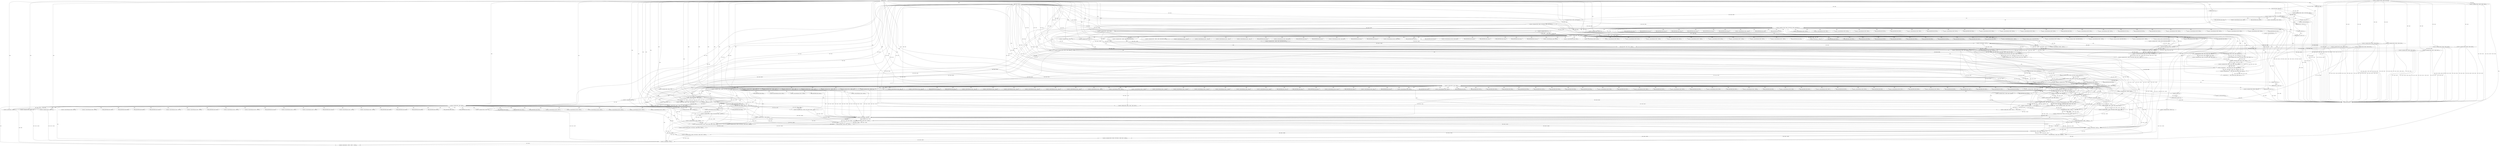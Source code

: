 digraph "FUN1" {  
"8" [label = <(METHOD,FUN1)<SUB>1</SUB>> ]
"585" [label = <(METHOD_RETURN,int)<SUB>1</SUB>> ]
"9" [label = <(PARAM,VAR1 *VAR2)<SUB>1</SUB>> ]
"10" [label = <(PARAM,VAR3 *VAR4)<SUB>1</SUB>> ]
"13" [label = <(&lt;operator&gt;.assignment,*VAR6 = &amp;VAR4-&gt;VAR7.VAR6)<SUB>3</SUB>> ]
"28" [label = <(&lt;operator&gt;.assignment,VAR2-&gt;VAR18 = VAR6-&gt;VAR19)<SUB>14</SUB>> ]
"35" [label = <(&lt;operator&gt;.assignment,VAR2-&gt;VAR20 = VAR6-&gt;VAR21)<SUB>15</SUB>> ]
"42" [label = <(&lt;operator&gt;.assignment,VAR2-&gt;VAR22 = VAR6-&gt;VAR23)<SUB>16</SUB>> ]
"49" [label = <(&lt;operator&gt;.assignment,VAR2-&gt;VAR24 = VAR6-&gt;VAR25)<SUB>17</SUB>> ]
"56" [label = <(&lt;operator&gt;.assignment,VAR2-&gt;VAR26 = VAR6-&gt;VAR26)<SUB>18</SUB>> ]
"63" [label = <(&lt;operator&gt;.assignment,VAR2-&gt;VAR27 = VAR6-&gt;VAR27)<SUB>19</SUB>> ]
"70" [label = <(&lt;operator&gt;.assignment,VAR2-&gt;VAR28 = VAR6-&gt;VAR28)<SUB>20</SUB>> ]
"77" [label = <(&lt;operator&gt;.assignment,VAR2-&gt;VAR29 = VAR6-&gt;VAR29)<SUB>21</SUB>> ]
"84" [label = <(&lt;operator&gt;.assignment,VAR2-&gt;VAR30 = VAR6-&gt;VAR30)<SUB>22</SUB>> ]
"235" [label = <(&lt;operator&gt;.assignment,VAR2-&gt;VAR42 = 0)<SUB>45</SUB>> ]
"240" [label = <(&lt;operator&gt;.assignment,VAR2-&gt;VAR43 = FUN4(VAR2-&gt;VAR22 - VAR2-&gt;VAR28, V...)<SUB>47</SUB>> ]
"255" [label = <(&lt;operator&gt;.assignment,VAR2-&gt;VAR44 = FUN4(VAR2-&gt;VAR24 - VAR2-&gt;VAR29, V...)<SUB>48</SUB>> ]
"270" [label = <(&lt;operator&gt;.assignment,VAR2-&gt;VAR45 = VAR2-&gt;VAR43 * VAR2-&gt;VAR44)<SUB>50</SUB>> ]
"281" [label = <(FUN5,FUN5(10, (&quot;&quot;,
 	  VAR2-&gt;VAR45, VAR2-&gt;VAR43, VAR...)<SUB>59</SUB>> ]
"573" [label = <(&lt;operator&gt;.assignment,VAR2-&gt;VAR61 = 0)<SUB>103</SUB>> ]
"578" [label = <(&lt;operator&gt;.assignment,VAR2-&gt;VAR48 = VAR62)<SUB>106</SUB>> ]
"583" [label = <(RETURN,return 0;,return 0;)<SUB>108</SUB>> ]
"92" [label = <(&lt;operator&gt;.logicalNot,!(VAR2-&gt;VAR31 = FUN2(VAR2-&gt;VAR30)))<SUB>23</SUB>> ]
"106" [label = <(&lt;operator&gt;.logicalNot,!(VAR2-&gt;VAR32 = FUN3(VAR2-&gt;VAR30, sizeof(VAR16))))<SUB>27</SUB>> ]
"132" [label = <(&lt;operator&gt;.lessThan,VAR8 &lt; VAR2-&gt;VAR30)<SUB>31</SUB>> ]
"137" [label = <(&lt;operator&gt;.expressionList,++VAR8,
	  ++VAR17)<SUB>31</SUB>> ]
"296" [label = <(&lt;operator&gt;.logicalNot,!(VAR2-&gt;VAR46 = FUN3(VAR2-&gt;VAR45, sizeof(VAR10))))<SUB>61</SUB>> ]
"322" [label = <(&lt;operator&gt;.lessThan,VAR9 &lt; VAR2-&gt;VAR45)<SUB>65</SUB>> ]
"327" [label = <(&lt;operator&gt;.expressionList,++VAR9,
	  ++VAR11)<SUB>65</SUB>> ]
"584" [label = <(LITERAL,0,return 0;)<SUB>108</SUB>> ]
"102" [label = <(RETURN,return -1;,return -1;)<SUB>24</SUB>> ]
"118" [label = <(RETURN,return -1;,return -1;)<SUB>28</SUB>> ]
"123" [label = <(&lt;operator&gt;.expressionList,VAR8 = 0, VAR17 = VAR2-&gt;VAR32)<SUB>31</SUB>> ]
"143" [label = <(&lt;operator&gt;.assignment,VAR17-&gt;VAR33 = VAR6-&gt;VAR34[VAR8].VAR33)<SUB>33</SUB>> ]
"154" [label = <(&lt;operator&gt;.assignment,VAR17-&gt;VAR35 = VAR6-&gt;VAR34[VAR8].VAR35)<SUB>34</SUB>> ]
"165" [label = <(&lt;operator&gt;.assignment,VAR17-&gt;VAR36 = VAR6-&gt;VAR34[VAR8].VAR37)<SUB>35</SUB>> ]
"176" [label = <(&lt;operator&gt;.assignment,VAR17-&gt;VAR38 = VAR6-&gt;VAR34[VAR8].VAR39)<SUB>36</SUB>> ]
"187" [label = <(&lt;operator&gt;.assignment,VAR17-&gt;VAR23 = FUN4(VAR2-&gt;VAR22, VAR17-&gt;VAR36) ...)<SUB>37</SUB>> ]
"206" [label = <(&lt;operator&gt;.assignment,VAR17-&gt;VAR25 = FUN4(VAR2-&gt;VAR24, VAR17-&gt;VAR38) ...)<SUB>39</SUB>> ]
"225" [label = <(&lt;operator&gt;.assignment,VAR17-&gt;VAR40 = 0)<SUB>41</SUB>> ]
"230" [label = <(&lt;operator&gt;.assignment,VAR17-&gt;VAR41 = 0)<SUB>42</SUB>> ]
"244" [label = <(FUN4,FUN4(VAR2-&gt;VAR22 - VAR2-&gt;VAR28, VAR2-&gt;VAR26))<SUB>47</SUB>> ]
"259" [label = <(FUN4,FUN4(VAR2-&gt;VAR24 - VAR2-&gt;VAR29, VAR2-&gt;VAR27))<SUB>48</SUB>> ]
"274" [label = <(&lt;operator&gt;.multiplication,VAR2-&gt;VAR43 * VAR2-&gt;VAR44)<SUB>50</SUB>> ]
"283" [label = <(&lt;operator&gt;.bracketedPrimary,(&quot;&quot;,
 	  VAR2-&gt;VAR45, VAR2-&gt;VAR43, VAR2-&gt;VAR44))<SUB>59</SUB>> ]
"308" [label = <(RETURN,return -1;,return -1;)<SUB>62</SUB>> ]
"313" [label = <(&lt;operator&gt;.expressionList,VAR9 = 0, VAR11 = VAR2-&gt;VAR46)<SUB>65</SUB>> ]
"333" [label = <(&lt;operator&gt;.assignment,VAR14 = VAR9 % VAR2-&gt;VAR43)<SUB>67</SUB>> ]
"340" [label = <(&lt;operator&gt;.assignment,VAR15 = VAR9 / VAR2-&gt;VAR43)<SUB>68</SUB>> ]
"347" [label = <(&lt;operator&gt;.assignment,VAR11-&gt;VAR47 = 0)<SUB>69</SUB>> ]
"352" [label = <(&lt;operator&gt;.assignment,VAR11-&gt;VAR48 = VAR49)<SUB>70</SUB>> ]
"357" [label = <(&lt;operator&gt;.assignment,VAR11-&gt;VAR18 = FUN6(VAR2-&gt;VAR28 + VAR14 * VAR2-...)<SUB>71</SUB>> ]
"374" [label = <(&lt;operator&gt;.assignment,VAR11-&gt;VAR20 = FUN6(VAR2-&gt;VAR29 + VAR15 * VAR2-...)<SUB>73</SUB>> ]
"391" [label = <(&lt;operator&gt;.assignment,VAR11-&gt;VAR22 = FUN7(VAR2-&gt;VAR28 + (VAR14 + 1) *...)<SUB>75</SUB>> ]
"410" [label = <(&lt;operator&gt;.assignment,VAR11-&gt;VAR24 = FUN7(VAR2-&gt;VAR29 + (VAR15 + 1) *...)<SUB>77</SUB>> ]
"429" [label = <(&lt;operator&gt;.assignment,VAR11-&gt;VAR50 = 0)<SUB>79</SUB>> ]
"434" [label = <(&lt;operator&gt;.assignment,VAR11-&gt;VAR51 = 0)<SUB>80</SUB>> ]
"439" [label = <(&lt;operator&gt;.assignment,VAR11-&gt;VAR52 = 0)<SUB>81</SUB>> ]
"444" [label = <(&lt;operator&gt;.assignment,VAR11-&gt;VAR53 = 0)<SUB>82</SUB>> ]
"449" [label = <(&lt;operator&gt;.assignment,VAR11-&gt;VAR54 = 0)<SUB>83</SUB>> ]
"454" [label = <(&lt;operator&gt;.assignment,VAR11-&gt;VAR31 = 0)<SUB>84</SUB>> ]
"459" [label = <(&lt;operator&gt;.assignment,VAR11-&gt;VAR55 = 0)<SUB>85</SUB>> ]
"93" [label = <(&lt;operator&gt;.assignment,VAR2-&gt;VAR31 = FUN2(VAR2-&gt;VAR30))<SUB>23</SUB>> ]
"103" [label = <(&lt;operator&gt;.minus,-1)<SUB>24</SUB>> ]
"107" [label = <(&lt;operator&gt;.assignment,VAR2-&gt;VAR32 = FUN3(VAR2-&gt;VAR30, sizeof(VAR16)))<SUB>27</SUB>> ]
"119" [label = <(&lt;operator&gt;.minus,-1)<SUB>28</SUB>> ]
"138" [label = <(&lt;operator&gt;.preIncrement,++VAR8)<SUB>31</SUB>> ]
"140" [label = <(&lt;operator&gt;.preIncrement,++VAR17)<SUB>32</SUB>> ]
"245" [label = <(&lt;operator&gt;.subtraction,VAR2-&gt;VAR22 - VAR2-&gt;VAR28)<SUB>47</SUB>> ]
"260" [label = <(&lt;operator&gt;.subtraction,VAR2-&gt;VAR24 - VAR2-&gt;VAR29)<SUB>48</SUB>> ]
"284" [label = <(&lt;operator&gt;.expressionList,&quot;&quot;,
 	  VAR2-&gt;VAR45, VAR2-&gt;VAR43, VAR2-&gt;VAR44)<SUB>59</SUB>> ]
"297" [label = <(&lt;operator&gt;.assignment,VAR2-&gt;VAR46 = FUN3(VAR2-&gt;VAR45, sizeof(VAR10)))<SUB>61</SUB>> ]
"309" [label = <(&lt;operator&gt;.minus,-1)<SUB>62</SUB>> ]
"328" [label = <(&lt;operator&gt;.preIncrement,++VAR9)<SUB>65</SUB>> ]
"330" [label = <(&lt;operator&gt;.preIncrement,++VAR11)<SUB>66</SUB>> ]
"465" [label = <(&lt;operator&gt;.logicalNot,!(VAR11-&gt;VAR56 = FUN3(VAR2-&gt;VAR30,
		  sizeof(V...)<SUB>86</SUB>> ]
"496" [label = <(&lt;operator&gt;.lessThan,VAR8 &lt; VAR2-&gt;VAR30)<SUB>91</SUB>> ]
"501" [label = <(&lt;operator&gt;.expressionList,++VAR8, ++VAR17, ++VAR13)<SUB>91</SUB>> ]
"97" [label = <(FUN2,FUN2(VAR2-&gt;VAR30))<SUB>23</SUB>> ]
"111" [label = <(FUN3,FUN3(VAR2-&gt;VAR30, sizeof(VAR16)))<SUB>27</SUB>> ]
"124" [label = <(&lt;operator&gt;.assignment,VAR8 = 0)<SUB>31</SUB>> ]
"127" [label = <(&lt;operator&gt;.assignment,VAR17 = VAR2-&gt;VAR32)<SUB>31</SUB>> ]
"191" [label = <(&lt;operator&gt;.subtraction,FUN4(VAR2-&gt;VAR22, VAR17-&gt;VAR36) -
		  FUN4(VAR2...)<SUB>37</SUB>> ]
"210" [label = <(&lt;operator&gt;.subtraction,FUN4(VAR2-&gt;VAR24, VAR17-&gt;VAR38) -
		  FUN4(VAR2...)<SUB>39</SUB>> ]
"301" [label = <(FUN3,FUN3(VAR2-&gt;VAR45, sizeof(VAR10)))<SUB>61</SUB>> ]
"314" [label = <(&lt;operator&gt;.assignment,VAR9 = 0)<SUB>65</SUB>> ]
"317" [label = <(&lt;operator&gt;.assignment,VAR11 = VAR2-&gt;VAR46)<SUB>65</SUB>> ]
"335" [label = <(&lt;operator&gt;.modulo,VAR9 % VAR2-&gt;VAR43)<SUB>67</SUB>> ]
"342" [label = <(&lt;operator&gt;.division,VAR9 / VAR2-&gt;VAR43)<SUB>68</SUB>> ]
"361" [label = <(FUN6,FUN6(VAR2-&gt;VAR28 + VAR14 * VAR2-&gt;VAR26,
		  VAR...)<SUB>71</SUB>> ]
"378" [label = <(FUN6,FUN6(VAR2-&gt;VAR29 + VAR15 * VAR2-&gt;VAR27,
		  VAR...)<SUB>73</SUB>> ]
"395" [label = <(FUN7,FUN7(VAR2-&gt;VAR28 + (VAR14 + 1) *
		  VAR2-&gt;VAR2...)<SUB>75</SUB>> ]
"414" [label = <(FUN7,FUN7(VAR2-&gt;VAR29 + (VAR15 + 1) *
		  VAR2-&gt;VAR2...)<SUB>77</SUB>> ]
"477" [label = <(RETURN,return -1;,return -1;)<SUB>88</SUB>> ]
"482" [label = <(&lt;operator&gt;.expressionList,VAR8 = 0, VAR17 = VAR2-&gt;VAR32, VAR13 = VAR11-&gt;V...)<SUB>90</SUB>> ]
"509" [label = <(&lt;operator&gt;.assignment,VAR13-&gt;VAR57 = 0)<SUB>92</SUB>> ]
"514" [label = <(&lt;operator&gt;.assignment,VAR13-&gt;VAR58 = 0)<SUB>93</SUB>> ]
"519" [label = <(&lt;operator&gt;.assignment,VAR13-&gt;VAR59 = 0)<SUB>94</SUB>> ]
"524" [label = <(&lt;operator&gt;.assignment,VAR13-&gt;VAR18 = FUN4(VAR11-&gt;VAR18, VAR17-&gt;VAR36))<SUB>95</SUB>> ]
"535" [label = <(&lt;operator&gt;.assignment,VAR13-&gt;VAR20 = FUN4(VAR11-&gt;VAR20, VAR17-&gt;VAR38))<SUB>96</SUB>> ]
"546" [label = <(&lt;operator&gt;.assignment,VAR13-&gt;VAR22 = FUN4(VAR11-&gt;VAR22, VAR17-&gt;VAR36))<SUB>97</SUB>> ]
"557" [label = <(&lt;operator&gt;.assignment,VAR13-&gt;VAR24 = FUN4(VAR11-&gt;VAR24, VAR17-&gt;VAR38))<SUB>98</SUB>> ]
"568" [label = <(&lt;operator&gt;.assignment,VAR13-&gt;VAR60 = 0)<SUB>99</SUB>> ]
"115" [label = <(&lt;operator&gt;.sizeOf,sizeof(VAR16))<SUB>27</SUB>> ]
"192" [label = <(FUN4,FUN4(VAR2-&gt;VAR22, VAR17-&gt;VAR36))<SUB>37</SUB>> ]
"199" [label = <(FUN4,FUN4(VAR2-&gt;VAR18, VAR17-&gt;VAR36))<SUB>38</SUB>> ]
"211" [label = <(FUN4,FUN4(VAR2-&gt;VAR24, VAR17-&gt;VAR38))<SUB>39</SUB>> ]
"218" [label = <(FUN4,FUN4(VAR2-&gt;VAR20, VAR17-&gt;VAR38))<SUB>40</SUB>> ]
"305" [label = <(&lt;operator&gt;.sizeOf,sizeof(VAR10))<SUB>61</SUB>> ]
"362" [label = <(&lt;operator&gt;.addition,VAR2-&gt;VAR28 + VAR14 * VAR2-&gt;VAR26)<SUB>71</SUB>> ]
"379" [label = <(&lt;operator&gt;.addition,VAR2-&gt;VAR29 + VAR15 * VAR2-&gt;VAR27)<SUB>73</SUB>> ]
"396" [label = <(&lt;operator&gt;.addition,VAR2-&gt;VAR28 + (VAR14 + 1) *
		  VAR2-&gt;VAR26)<SUB>75</SUB>> ]
"415" [label = <(&lt;operator&gt;.addition,VAR2-&gt;VAR29 + (VAR15 + 1) *
		  VAR2-&gt;VAR27)<SUB>77</SUB>> ]
"466" [label = <(&lt;operator&gt;.assignment,VAR11-&gt;VAR56 = FUN3(VAR2-&gt;VAR30,
		  sizeof(VAR...)<SUB>86</SUB>> ]
"478" [label = <(&lt;operator&gt;.minus,-1)<SUB>88</SUB>> ]
"502" [label = <(&lt;operator&gt;.preIncrement,++VAR8)<SUB>91</SUB>> ]
"504" [label = <(&lt;operator&gt;.preIncrement,++VAR17)<SUB>91</SUB>> ]
"506" [label = <(&lt;operator&gt;.preIncrement,++VAR13)<SUB>91</SUB>> ]
"366" [label = <(&lt;operator&gt;.multiplication,VAR14 * VAR2-&gt;VAR26)<SUB>71</SUB>> ]
"383" [label = <(&lt;operator&gt;.multiplication,VAR15 * VAR2-&gt;VAR27)<SUB>73</SUB>> ]
"400" [label = <(&lt;operator&gt;.multiplication,(VAR14 + 1) *
		  VAR2-&gt;VAR26)<SUB>75</SUB>> ]
"419" [label = <(&lt;operator&gt;.multiplication,(VAR15 + 1) *
		  VAR2-&gt;VAR27)<SUB>77</SUB>> ]
"470" [label = <(FUN3,FUN3(VAR2-&gt;VAR30,
		  sizeof(VAR12)))<SUB>86</SUB>> ]
"483" [label = <(&lt;operator&gt;.assignment,VAR8 = 0)<SUB>90</SUB>> ]
"486" [label = <(&lt;operator&gt;.assignment,VAR17 = VAR2-&gt;VAR32)<SUB>90</SUB>> ]
"491" [label = <(&lt;operator&gt;.assignment,VAR13 = VAR11-&gt;VAR56)<SUB>90</SUB>> ]
"528" [label = <(FUN4,FUN4(VAR11-&gt;VAR18, VAR17-&gt;VAR36))<SUB>95</SUB>> ]
"539" [label = <(FUN4,FUN4(VAR11-&gt;VAR20, VAR17-&gt;VAR38))<SUB>96</SUB>> ]
"550" [label = <(FUN4,FUN4(VAR11-&gt;VAR22, VAR17-&gt;VAR36))<SUB>97</SUB>> ]
"561" [label = <(FUN4,FUN4(VAR11-&gt;VAR24, VAR17-&gt;VAR38))<SUB>98</SUB>> ]
"401" [label = <(&lt;operator&gt;.addition,VAR14 + 1)<SUB>75</SUB>> ]
"420" [label = <(&lt;operator&gt;.addition,VAR15 + 1)<SUB>77</SUB>> ]
"474" [label = <(&lt;operator&gt;.sizeOf,sizeof(VAR12))<SUB>87</SUB>> ]
"236" [label = <(&lt;operator&gt;.indirectFieldAccess,VAR2-&gt;VAR42)<SUB>45</SUB>> ]
"241" [label = <(&lt;operator&gt;.indirectFieldAccess,VAR2-&gt;VAR43)<SUB>47</SUB>> ]
"256" [label = <(&lt;operator&gt;.indirectFieldAccess,VAR2-&gt;VAR44)<SUB>48</SUB>> ]
"271" [label = <(&lt;operator&gt;.indirectFieldAccess,VAR2-&gt;VAR45)<SUB>50</SUB>> ]
"574" [label = <(&lt;operator&gt;.indirectFieldAccess,VAR2-&gt;VAR61)<SUB>103</SUB>> ]
"579" [label = <(&lt;operator&gt;.indirectFieldAccess,VAR2-&gt;VAR48)<SUB>106</SUB>> ]
"134" [label = <(&lt;operator&gt;.indirectFieldAccess,VAR2-&gt;VAR30)<SUB>31</SUB>> ]
"238" [label = <(FIELD_IDENTIFIER,VAR42,VAR42)<SUB>45</SUB>> ]
"243" [label = <(FIELD_IDENTIFIER,VAR43,VAR43)<SUB>47</SUB>> ]
"252" [label = <(&lt;operator&gt;.indirectFieldAccess,VAR2-&gt;VAR26)<SUB>47</SUB>> ]
"258" [label = <(FIELD_IDENTIFIER,VAR44,VAR44)<SUB>48</SUB>> ]
"267" [label = <(&lt;operator&gt;.indirectFieldAccess,VAR2-&gt;VAR27)<SUB>48</SUB>> ]
"273" [label = <(FIELD_IDENTIFIER,VAR45,VAR45)<SUB>50</SUB>> ]
"275" [label = <(&lt;operator&gt;.indirectFieldAccess,VAR2-&gt;VAR43)<SUB>50</SUB>> ]
"278" [label = <(&lt;operator&gt;.indirectFieldAccess,VAR2-&gt;VAR44)<SUB>50</SUB>> ]
"324" [label = <(&lt;operator&gt;.indirectFieldAccess,VAR2-&gt;VAR45)<SUB>65</SUB>> ]
"576" [label = <(FIELD_IDENTIFIER,VAR61,VAR61)<SUB>103</SUB>> ]
"581" [label = <(FIELD_IDENTIFIER,VAR48,VAR48)<SUB>106</SUB>> ]
"108" [label = <(&lt;operator&gt;.indirectFieldAccess,VAR2-&gt;VAR32)<SUB>27</SUB>> ]
"136" [label = <(FIELD_IDENTIFIER,VAR30,VAR30)<SUB>31</SUB>> ]
"144" [label = <(&lt;operator&gt;.indirectFieldAccess,VAR17-&gt;VAR33)<SUB>33</SUB>> ]
"147" [label = <(&lt;operator&gt;.fieldAccess,VAR6-&gt;VAR34[VAR8].VAR33)<SUB>33</SUB>> ]
"155" [label = <(&lt;operator&gt;.indirectFieldAccess,VAR17-&gt;VAR35)<SUB>34</SUB>> ]
"158" [label = <(&lt;operator&gt;.fieldAccess,VAR6-&gt;VAR34[VAR8].VAR35)<SUB>34</SUB>> ]
"166" [label = <(&lt;operator&gt;.indirectFieldAccess,VAR17-&gt;VAR36)<SUB>35</SUB>> ]
"169" [label = <(&lt;operator&gt;.fieldAccess,VAR6-&gt;VAR34[VAR8].VAR37)<SUB>35</SUB>> ]
"177" [label = <(&lt;operator&gt;.indirectFieldAccess,VAR17-&gt;VAR38)<SUB>36</SUB>> ]
"180" [label = <(&lt;operator&gt;.fieldAccess,VAR6-&gt;VAR34[VAR8].VAR39)<SUB>36</SUB>> ]
"188" [label = <(&lt;operator&gt;.indirectFieldAccess,VAR17-&gt;VAR23)<SUB>37</SUB>> ]
"207" [label = <(&lt;operator&gt;.indirectFieldAccess,VAR17-&gt;VAR25)<SUB>39</SUB>> ]
"226" [label = <(&lt;operator&gt;.indirectFieldAccess,VAR17-&gt;VAR40)<SUB>41</SUB>> ]
"231" [label = <(&lt;operator&gt;.indirectFieldAccess,VAR17-&gt;VAR41)<SUB>42</SUB>> ]
"246" [label = <(&lt;operator&gt;.indirectFieldAccess,VAR2-&gt;VAR22)<SUB>47</SUB>> ]
"249" [label = <(&lt;operator&gt;.indirectFieldAccess,VAR2-&gt;VAR28)<SUB>47</SUB>> ]
"254" [label = <(FIELD_IDENTIFIER,VAR26,VAR26)<SUB>47</SUB>> ]
"261" [label = <(&lt;operator&gt;.indirectFieldAccess,VAR2-&gt;VAR24)<SUB>48</SUB>> ]
"264" [label = <(&lt;operator&gt;.indirectFieldAccess,VAR2-&gt;VAR29)<SUB>48</SUB>> ]
"269" [label = <(FIELD_IDENTIFIER,VAR27,VAR27)<SUB>48</SUB>> ]
"277" [label = <(FIELD_IDENTIFIER,VAR43,VAR43)<SUB>50</SUB>> ]
"280" [label = <(FIELD_IDENTIFIER,VAR44,VAR44)<SUB>50</SUB>> ]
"286" [label = <(&lt;operator&gt;.indirectFieldAccess,VAR2-&gt;VAR45)<SUB>60</SUB>> ]
"289" [label = <(&lt;operator&gt;.indirectFieldAccess,VAR2-&gt;VAR43)<SUB>60</SUB>> ]
"292" [label = <(&lt;operator&gt;.indirectFieldAccess,VAR2-&gt;VAR44)<SUB>60</SUB>> ]
"298" [label = <(&lt;operator&gt;.indirectFieldAccess,VAR2-&gt;VAR46)<SUB>61</SUB>> ]
"326" [label = <(FIELD_IDENTIFIER,VAR45,VAR45)<SUB>65</SUB>> ]
"348" [label = <(&lt;operator&gt;.indirectFieldAccess,VAR11-&gt;VAR47)<SUB>69</SUB>> ]
"353" [label = <(&lt;operator&gt;.indirectFieldAccess,VAR11-&gt;VAR48)<SUB>70</SUB>> ]
"358" [label = <(&lt;operator&gt;.indirectFieldAccess,VAR11-&gt;VAR18)<SUB>71</SUB>> ]
"375" [label = <(&lt;operator&gt;.indirectFieldAccess,VAR11-&gt;VAR20)<SUB>73</SUB>> ]
"392" [label = <(&lt;operator&gt;.indirectFieldAccess,VAR11-&gt;VAR22)<SUB>75</SUB>> ]
"411" [label = <(&lt;operator&gt;.indirectFieldAccess,VAR11-&gt;VAR24)<SUB>77</SUB>> ]
"430" [label = <(&lt;operator&gt;.indirectFieldAccess,VAR11-&gt;VAR50)<SUB>79</SUB>> ]
"435" [label = <(&lt;operator&gt;.indirectFieldAccess,VAR11-&gt;VAR51)<SUB>80</SUB>> ]
"440" [label = <(&lt;operator&gt;.indirectFieldAccess,VAR11-&gt;VAR52)<SUB>81</SUB>> ]
"445" [label = <(&lt;operator&gt;.indirectFieldAccess,VAR11-&gt;VAR53)<SUB>82</SUB>> ]
"450" [label = <(&lt;operator&gt;.indirectFieldAccess,VAR11-&gt;VAR54)<SUB>83</SUB>> ]
"455" [label = <(&lt;operator&gt;.indirectFieldAccess,VAR11-&gt;VAR31)<SUB>84</SUB>> ]
"460" [label = <(&lt;operator&gt;.indirectFieldAccess,VAR11-&gt;VAR55)<SUB>85</SUB>> ]
"110" [label = <(FIELD_IDENTIFIER,VAR32,VAR32)<SUB>27</SUB>> ]
"112" [label = <(&lt;operator&gt;.indirectFieldAccess,VAR2-&gt;VAR30)<SUB>27</SUB>> ]
"129" [label = <(&lt;operator&gt;.indirectFieldAccess,VAR2-&gt;VAR32)<SUB>31</SUB>> ]
"146" [label = <(FIELD_IDENTIFIER,VAR33,VAR33)<SUB>33</SUB>> ]
"148" [label = <(&lt;operator&gt;.indirectIndexAccess,VAR6-&gt;VAR34[VAR8])<SUB>33</SUB>> ]
"153" [label = <(FIELD_IDENTIFIER,VAR33,VAR33)<SUB>33</SUB>> ]
"157" [label = <(FIELD_IDENTIFIER,VAR35,VAR35)<SUB>34</SUB>> ]
"159" [label = <(&lt;operator&gt;.indirectIndexAccess,VAR6-&gt;VAR34[VAR8])<SUB>34</SUB>> ]
"164" [label = <(FIELD_IDENTIFIER,VAR35,VAR35)<SUB>34</SUB>> ]
"168" [label = <(FIELD_IDENTIFIER,VAR36,VAR36)<SUB>35</SUB>> ]
"170" [label = <(&lt;operator&gt;.indirectIndexAccess,VAR6-&gt;VAR34[VAR8])<SUB>35</SUB>> ]
"175" [label = <(FIELD_IDENTIFIER,VAR37,VAR37)<SUB>35</SUB>> ]
"179" [label = <(FIELD_IDENTIFIER,VAR38,VAR38)<SUB>36</SUB>> ]
"181" [label = <(&lt;operator&gt;.indirectIndexAccess,VAR6-&gt;VAR34[VAR8])<SUB>36</SUB>> ]
"186" [label = <(FIELD_IDENTIFIER,VAR39,VAR39)<SUB>36</SUB>> ]
"190" [label = <(FIELD_IDENTIFIER,VAR23,VAR23)<SUB>37</SUB>> ]
"209" [label = <(FIELD_IDENTIFIER,VAR25,VAR25)<SUB>39</SUB>> ]
"228" [label = <(FIELD_IDENTIFIER,VAR40,VAR40)<SUB>41</SUB>> ]
"233" [label = <(FIELD_IDENTIFIER,VAR41,VAR41)<SUB>42</SUB>> ]
"248" [label = <(FIELD_IDENTIFIER,VAR22,VAR22)<SUB>47</SUB>> ]
"251" [label = <(FIELD_IDENTIFIER,VAR28,VAR28)<SUB>47</SUB>> ]
"263" [label = <(FIELD_IDENTIFIER,VAR24,VAR24)<SUB>48</SUB>> ]
"266" [label = <(FIELD_IDENTIFIER,VAR29,VAR29)<SUB>48</SUB>> ]
"288" [label = <(FIELD_IDENTIFIER,VAR45,VAR45)<SUB>60</SUB>> ]
"291" [label = <(FIELD_IDENTIFIER,VAR43,VAR43)<SUB>60</SUB>> ]
"294" [label = <(FIELD_IDENTIFIER,VAR44,VAR44)<SUB>60</SUB>> ]
"300" [label = <(FIELD_IDENTIFIER,VAR46,VAR46)<SUB>61</SUB>> ]
"302" [label = <(&lt;operator&gt;.indirectFieldAccess,VAR2-&gt;VAR45)<SUB>61</SUB>> ]
"319" [label = <(&lt;operator&gt;.indirectFieldAccess,VAR2-&gt;VAR46)<SUB>65</SUB>> ]
"337" [label = <(&lt;operator&gt;.indirectFieldAccess,VAR2-&gt;VAR43)<SUB>67</SUB>> ]
"344" [label = <(&lt;operator&gt;.indirectFieldAccess,VAR2-&gt;VAR43)<SUB>68</SUB>> ]
"350" [label = <(FIELD_IDENTIFIER,VAR47,VAR47)<SUB>69</SUB>> ]
"355" [label = <(FIELD_IDENTIFIER,VAR48,VAR48)<SUB>70</SUB>> ]
"360" [label = <(FIELD_IDENTIFIER,VAR18,VAR18)<SUB>71</SUB>> ]
"371" [label = <(&lt;operator&gt;.indirectFieldAccess,VAR2-&gt;VAR18)<SUB>72</SUB>> ]
"377" [label = <(FIELD_IDENTIFIER,VAR20,VAR20)<SUB>73</SUB>> ]
"388" [label = <(&lt;operator&gt;.indirectFieldAccess,VAR2-&gt;VAR20)<SUB>74</SUB>> ]
"394" [label = <(FIELD_IDENTIFIER,VAR22,VAR22)<SUB>75</SUB>> ]
"407" [label = <(&lt;operator&gt;.indirectFieldAccess,VAR2-&gt;VAR22)<SUB>76</SUB>> ]
"413" [label = <(FIELD_IDENTIFIER,VAR24,VAR24)<SUB>77</SUB>> ]
"426" [label = <(&lt;operator&gt;.indirectFieldAccess,VAR2-&gt;VAR24)<SUB>78</SUB>> ]
"432" [label = <(FIELD_IDENTIFIER,VAR50,VAR50)<SUB>79</SUB>> ]
"437" [label = <(FIELD_IDENTIFIER,VAR51,VAR51)<SUB>80</SUB>> ]
"442" [label = <(FIELD_IDENTIFIER,VAR52,VAR52)<SUB>81</SUB>> ]
"447" [label = <(FIELD_IDENTIFIER,VAR53,VAR53)<SUB>82</SUB>> ]
"452" [label = <(FIELD_IDENTIFIER,VAR54,VAR54)<SUB>83</SUB>> ]
"457" [label = <(FIELD_IDENTIFIER,VAR31,VAR31)<SUB>84</SUB>> ]
"462" [label = <(FIELD_IDENTIFIER,VAR55,VAR55)<SUB>85</SUB>> ]
"498" [label = <(&lt;operator&gt;.indirectFieldAccess,VAR2-&gt;VAR30)<SUB>91</SUB>> ]
"114" [label = <(FIELD_IDENTIFIER,VAR30,VAR30)<SUB>27</SUB>> ]
"131" [label = <(FIELD_IDENTIFIER,VAR32,VAR32)<SUB>31</SUB>> ]
"149" [label = <(&lt;operator&gt;.indirectFieldAccess,VAR6-&gt;VAR34)<SUB>33</SUB>> ]
"160" [label = <(&lt;operator&gt;.indirectFieldAccess,VAR6-&gt;VAR34)<SUB>34</SUB>> ]
"171" [label = <(&lt;operator&gt;.indirectFieldAccess,VAR6-&gt;VAR34)<SUB>35</SUB>> ]
"182" [label = <(&lt;operator&gt;.indirectFieldAccess,VAR6-&gt;VAR34)<SUB>36</SUB>> ]
"193" [label = <(&lt;operator&gt;.indirectFieldAccess,VAR2-&gt;VAR22)<SUB>37</SUB>> ]
"196" [label = <(&lt;operator&gt;.indirectFieldAccess,VAR17-&gt;VAR36)<SUB>37</SUB>> ]
"200" [label = <(&lt;operator&gt;.indirectFieldAccess,VAR2-&gt;VAR18)<SUB>38</SUB>> ]
"203" [label = <(&lt;operator&gt;.indirectFieldAccess,VAR17-&gt;VAR36)<SUB>38</SUB>> ]
"212" [label = <(&lt;operator&gt;.indirectFieldAccess,VAR2-&gt;VAR24)<SUB>39</SUB>> ]
"215" [label = <(&lt;operator&gt;.indirectFieldAccess,VAR17-&gt;VAR38)<SUB>39</SUB>> ]
"219" [label = <(&lt;operator&gt;.indirectFieldAccess,VAR2-&gt;VAR20)<SUB>40</SUB>> ]
"222" [label = <(&lt;operator&gt;.indirectFieldAccess,VAR17-&gt;VAR38)<SUB>40</SUB>> ]
"304" [label = <(FIELD_IDENTIFIER,VAR45,VAR45)<SUB>61</SUB>> ]
"321" [label = <(FIELD_IDENTIFIER,VAR46,VAR46)<SUB>65</SUB>> ]
"339" [label = <(FIELD_IDENTIFIER,VAR43,VAR43)<SUB>67</SUB>> ]
"346" [label = <(FIELD_IDENTIFIER,VAR43,VAR43)<SUB>68</SUB>> ]
"363" [label = <(&lt;operator&gt;.indirectFieldAccess,VAR2-&gt;VAR28)<SUB>71</SUB>> ]
"373" [label = <(FIELD_IDENTIFIER,VAR18,VAR18)<SUB>72</SUB>> ]
"380" [label = <(&lt;operator&gt;.indirectFieldAccess,VAR2-&gt;VAR29)<SUB>73</SUB>> ]
"390" [label = <(FIELD_IDENTIFIER,VAR20,VAR20)<SUB>74</SUB>> ]
"397" [label = <(&lt;operator&gt;.indirectFieldAccess,VAR2-&gt;VAR28)<SUB>75</SUB>> ]
"409" [label = <(FIELD_IDENTIFIER,VAR22,VAR22)<SUB>76</SUB>> ]
"416" [label = <(&lt;operator&gt;.indirectFieldAccess,VAR2-&gt;VAR29)<SUB>77</SUB>> ]
"428" [label = <(FIELD_IDENTIFIER,VAR24,VAR24)<SUB>78</SUB>> ]
"467" [label = <(&lt;operator&gt;.indirectFieldAccess,VAR11-&gt;VAR56)<SUB>86</SUB>> ]
"500" [label = <(FIELD_IDENTIFIER,VAR30,VAR30)<SUB>91</SUB>> ]
"510" [label = <(&lt;operator&gt;.indirectFieldAccess,VAR13-&gt;VAR57)<SUB>92</SUB>> ]
"515" [label = <(&lt;operator&gt;.indirectFieldAccess,VAR13-&gt;VAR58)<SUB>93</SUB>> ]
"520" [label = <(&lt;operator&gt;.indirectFieldAccess,VAR13-&gt;VAR59)<SUB>94</SUB>> ]
"525" [label = <(&lt;operator&gt;.indirectFieldAccess,VAR13-&gt;VAR18)<SUB>95</SUB>> ]
"536" [label = <(&lt;operator&gt;.indirectFieldAccess,VAR13-&gt;VAR20)<SUB>96</SUB>> ]
"547" [label = <(&lt;operator&gt;.indirectFieldAccess,VAR13-&gt;VAR22)<SUB>97</SUB>> ]
"558" [label = <(&lt;operator&gt;.indirectFieldAccess,VAR13-&gt;VAR24)<SUB>98</SUB>> ]
"569" [label = <(&lt;operator&gt;.indirectFieldAccess,VAR13-&gt;VAR60)<SUB>99</SUB>> ]
"151" [label = <(FIELD_IDENTIFIER,VAR34,VAR34)<SUB>33</SUB>> ]
"162" [label = <(FIELD_IDENTIFIER,VAR34,VAR34)<SUB>34</SUB>> ]
"173" [label = <(FIELD_IDENTIFIER,VAR34,VAR34)<SUB>35</SUB>> ]
"184" [label = <(FIELD_IDENTIFIER,VAR34,VAR34)<SUB>36</SUB>> ]
"195" [label = <(FIELD_IDENTIFIER,VAR22,VAR22)<SUB>37</SUB>> ]
"198" [label = <(FIELD_IDENTIFIER,VAR36,VAR36)<SUB>37</SUB>> ]
"202" [label = <(FIELD_IDENTIFIER,VAR18,VAR18)<SUB>38</SUB>> ]
"205" [label = <(FIELD_IDENTIFIER,VAR36,VAR36)<SUB>38</SUB>> ]
"214" [label = <(FIELD_IDENTIFIER,VAR24,VAR24)<SUB>39</SUB>> ]
"217" [label = <(FIELD_IDENTIFIER,VAR38,VAR38)<SUB>39</SUB>> ]
"221" [label = <(FIELD_IDENTIFIER,VAR20,VAR20)<SUB>40</SUB>> ]
"224" [label = <(FIELD_IDENTIFIER,VAR38,VAR38)<SUB>40</SUB>> ]
"365" [label = <(FIELD_IDENTIFIER,VAR28,VAR28)<SUB>71</SUB>> ]
"368" [label = <(&lt;operator&gt;.indirectFieldAccess,VAR2-&gt;VAR26)<SUB>71</SUB>> ]
"382" [label = <(FIELD_IDENTIFIER,VAR29,VAR29)<SUB>73</SUB>> ]
"385" [label = <(&lt;operator&gt;.indirectFieldAccess,VAR2-&gt;VAR27)<SUB>73</SUB>> ]
"399" [label = <(FIELD_IDENTIFIER,VAR28,VAR28)<SUB>75</SUB>> ]
"404" [label = <(&lt;operator&gt;.indirectFieldAccess,VAR2-&gt;VAR26)<SUB>76</SUB>> ]
"418" [label = <(FIELD_IDENTIFIER,VAR29,VAR29)<SUB>77</SUB>> ]
"423" [label = <(&lt;operator&gt;.indirectFieldAccess,VAR2-&gt;VAR27)<SUB>78</SUB>> ]
"469" [label = <(FIELD_IDENTIFIER,VAR56,VAR56)<SUB>86</SUB>> ]
"471" [label = <(&lt;operator&gt;.indirectFieldAccess,VAR2-&gt;VAR30)<SUB>86</SUB>> ]
"488" [label = <(&lt;operator&gt;.indirectFieldAccess,VAR2-&gt;VAR32)<SUB>90</SUB>> ]
"493" [label = <(&lt;operator&gt;.indirectFieldAccess,VAR11-&gt;VAR56)<SUB>90</SUB>> ]
"512" [label = <(FIELD_IDENTIFIER,VAR57,VAR57)<SUB>92</SUB>> ]
"517" [label = <(FIELD_IDENTIFIER,VAR58,VAR58)<SUB>93</SUB>> ]
"522" [label = <(FIELD_IDENTIFIER,VAR59,VAR59)<SUB>94</SUB>> ]
"527" [label = <(FIELD_IDENTIFIER,VAR18,VAR18)<SUB>95</SUB>> ]
"529" [label = <(&lt;operator&gt;.indirectFieldAccess,VAR11-&gt;VAR18)<SUB>95</SUB>> ]
"532" [label = <(&lt;operator&gt;.indirectFieldAccess,VAR17-&gt;VAR36)<SUB>95</SUB>> ]
"538" [label = <(FIELD_IDENTIFIER,VAR20,VAR20)<SUB>96</SUB>> ]
"540" [label = <(&lt;operator&gt;.indirectFieldAccess,VAR11-&gt;VAR20)<SUB>96</SUB>> ]
"543" [label = <(&lt;operator&gt;.indirectFieldAccess,VAR17-&gt;VAR38)<SUB>96</SUB>> ]
"549" [label = <(FIELD_IDENTIFIER,VAR22,VAR22)<SUB>97</SUB>> ]
"551" [label = <(&lt;operator&gt;.indirectFieldAccess,VAR11-&gt;VAR22)<SUB>97</SUB>> ]
"554" [label = <(&lt;operator&gt;.indirectFieldAccess,VAR17-&gt;VAR36)<SUB>97</SUB>> ]
"560" [label = <(FIELD_IDENTIFIER,VAR24,VAR24)<SUB>98</SUB>> ]
"562" [label = <(&lt;operator&gt;.indirectFieldAccess,VAR11-&gt;VAR24)<SUB>98</SUB>> ]
"565" [label = <(&lt;operator&gt;.indirectFieldAccess,VAR17-&gt;VAR38)<SUB>98</SUB>> ]
"571" [label = <(FIELD_IDENTIFIER,VAR60,VAR60)<SUB>99</SUB>> ]
"370" [label = <(FIELD_IDENTIFIER,VAR26,VAR26)<SUB>71</SUB>> ]
"387" [label = <(FIELD_IDENTIFIER,VAR27,VAR27)<SUB>73</SUB>> ]
"406" [label = <(FIELD_IDENTIFIER,VAR26,VAR26)<SUB>76</SUB>> ]
"425" [label = <(FIELD_IDENTIFIER,VAR27,VAR27)<SUB>78</SUB>> ]
"473" [label = <(FIELD_IDENTIFIER,VAR30,VAR30)<SUB>86</SUB>> ]
"490" [label = <(FIELD_IDENTIFIER,VAR32,VAR32)<SUB>90</SUB>> ]
"495" [label = <(FIELD_IDENTIFIER,VAR56,VAR56)<SUB>90</SUB>> ]
"531" [label = <(FIELD_IDENTIFIER,VAR18,VAR18)<SUB>95</SUB>> ]
"534" [label = <(FIELD_IDENTIFIER,VAR36,VAR36)<SUB>95</SUB>> ]
"542" [label = <(FIELD_IDENTIFIER,VAR20,VAR20)<SUB>96</SUB>> ]
"545" [label = <(FIELD_IDENTIFIER,VAR38,VAR38)<SUB>96</SUB>> ]
"553" [label = <(FIELD_IDENTIFIER,VAR22,VAR22)<SUB>97</SUB>> ]
"556" [label = <(FIELD_IDENTIFIER,VAR36,VAR36)<SUB>97</SUB>> ]
"564" [label = <(FIELD_IDENTIFIER,VAR24,VAR24)<SUB>98</SUB>> ]
"567" [label = <(FIELD_IDENTIFIER,VAR38,VAR38)<SUB>98</SUB>> ]
  "102" -> "585"  [ label = "DDG: &lt;RET&gt;"] 
  "308" -> "585"  [ label = "DDG: &lt;RET&gt;"] 
  "477" -> "585"  [ label = "DDG: &lt;RET&gt;"] 
  "583" -> "585"  [ label = "DDG: &lt;RET&gt;"] 
  "118" -> "585"  [ label = "DDG: &lt;RET&gt;"] 
  "9" -> "585"  [ label = "DDG: VAR2"] 
  "10" -> "585"  [ label = "DDG: VAR4"] 
  "13" -> "585"  [ label = "DDG: VAR6"] 
  "13" -> "585"  [ label = "DDG: &amp;VAR4-&gt;VAR7.VAR6"] 
  "13" -> "585"  [ label = "DDG: *VAR6 = &amp;VAR4-&gt;VAR7.VAR6"] 
  "28" -> "585"  [ label = "DDG: VAR2-&gt;VAR18"] 
  "28" -> "585"  [ label = "DDG: VAR6-&gt;VAR19"] 
  "28" -> "585"  [ label = "DDG: VAR2-&gt;VAR18 = VAR6-&gt;VAR19"] 
  "35" -> "585"  [ label = "DDG: VAR2-&gt;VAR20"] 
  "35" -> "585"  [ label = "DDG: VAR6-&gt;VAR21"] 
  "35" -> "585"  [ label = "DDG: VAR2-&gt;VAR20 = VAR6-&gt;VAR21"] 
  "42" -> "585"  [ label = "DDG: VAR2-&gt;VAR22"] 
  "42" -> "585"  [ label = "DDG: VAR6-&gt;VAR23"] 
  "42" -> "585"  [ label = "DDG: VAR2-&gt;VAR22 = VAR6-&gt;VAR23"] 
  "49" -> "585"  [ label = "DDG: VAR2-&gt;VAR24"] 
  "49" -> "585"  [ label = "DDG: VAR6-&gt;VAR25"] 
  "49" -> "585"  [ label = "DDG: VAR2-&gt;VAR24 = VAR6-&gt;VAR25"] 
  "56" -> "585"  [ label = "DDG: VAR2-&gt;VAR26"] 
  "56" -> "585"  [ label = "DDG: VAR6-&gt;VAR26"] 
  "56" -> "585"  [ label = "DDG: VAR2-&gt;VAR26 = VAR6-&gt;VAR26"] 
  "63" -> "585"  [ label = "DDG: VAR2-&gt;VAR27"] 
  "63" -> "585"  [ label = "DDG: VAR6-&gt;VAR27"] 
  "63" -> "585"  [ label = "DDG: VAR2-&gt;VAR27 = VAR6-&gt;VAR27"] 
  "70" -> "585"  [ label = "DDG: VAR2-&gt;VAR28"] 
  "70" -> "585"  [ label = "DDG: VAR6-&gt;VAR28"] 
  "70" -> "585"  [ label = "DDG: VAR2-&gt;VAR28 = VAR6-&gt;VAR28"] 
  "77" -> "585"  [ label = "DDG: VAR2-&gt;VAR29"] 
  "77" -> "585"  [ label = "DDG: VAR6-&gt;VAR29"] 
  "77" -> "585"  [ label = "DDG: VAR2-&gt;VAR29 = VAR6-&gt;VAR29"] 
  "84" -> "585"  [ label = "DDG: VAR6-&gt;VAR30"] 
  "84" -> "585"  [ label = "DDG: VAR2-&gt;VAR30 = VAR6-&gt;VAR30"] 
  "93" -> "585"  [ label = "DDG: VAR2-&gt;VAR31"] 
  "97" -> "585"  [ label = "DDG: VAR2-&gt;VAR30"] 
  "93" -> "585"  [ label = "DDG: FUN2(VAR2-&gt;VAR30)"] 
  "92" -> "585"  [ label = "DDG: VAR2-&gt;VAR31 = FUN2(VAR2-&gt;VAR30)"] 
  "92" -> "585"  [ label = "DDG: !(VAR2-&gt;VAR31 = FUN2(VAR2-&gt;VAR30))"] 
  "103" -> "585"  [ label = "DDG: -1"] 
  "474" -> "585"  [ label = "DDG: VAR12"] 
  "115" -> "585"  [ label = "DDG: VAR16"] 
  "352" -> "585"  [ label = "DDG: VAR49"] 
  "578" -> "585"  [ label = "DDG: VAR62"] 
  "305" -> "585"  [ label = "DDG: VAR10"] 
  "8" -> "9"  [ label = "DDG: "] 
  "8" -> "10"  [ label = "DDG: "] 
  "13" -> "28"  [ label = "DDG: VAR6"] 
  "13" -> "35"  [ label = "DDG: VAR6"] 
  "13" -> "42"  [ label = "DDG: VAR6"] 
  "13" -> "49"  [ label = "DDG: VAR6"] 
  "13" -> "56"  [ label = "DDG: VAR6"] 
  "13" -> "63"  [ label = "DDG: VAR6"] 
  "13" -> "70"  [ label = "DDG: VAR6"] 
  "13" -> "77"  [ label = "DDG: VAR6"] 
  "13" -> "84"  [ label = "DDG: VAR6"] 
  "8" -> "235"  [ label = "DDG: "] 
  "244" -> "240"  [ label = "DDG: VAR2-&gt;VAR22 - VAR2-&gt;VAR28"] 
  "244" -> "240"  [ label = "DDG: VAR2-&gt;VAR26"] 
  "259" -> "255"  [ label = "DDG: VAR2-&gt;VAR24 - VAR2-&gt;VAR29"] 
  "259" -> "255"  [ label = "DDG: VAR2-&gt;VAR27"] 
  "274" -> "270"  [ label = "DDG: VAR2-&gt;VAR43"] 
  "274" -> "270"  [ label = "DDG: VAR2-&gt;VAR44"] 
  "8" -> "573"  [ label = "DDG: "] 
  "8" -> "578"  [ label = "DDG: "] 
  "584" -> "583"  [ label = "DDG: 0"] 
  "8" -> "583"  [ label = "DDG: "] 
  "8" -> "281"  [ label = "DDG: "] 
  "283" -> "281"  [ label = "DDG: &quot;&quot;,
 	  VAR2-&gt;VAR45, VAR2-&gt;VAR43, VAR2-&gt;VAR44"] 
  "8" -> "584"  [ label = "DDG: "] 
  "93" -> "92"  [ label = "DDG: VAR2-&gt;VAR31"] 
  "97" -> "92"  [ label = "DDG: VAR2-&gt;VAR30"] 
  "103" -> "102"  [ label = "DDG: -1"] 
  "107" -> "106"  [ label = "DDG: VAR2-&gt;VAR32"] 
  "111" -> "106"  [ label = "DDG: VAR2-&gt;VAR30"] 
  "119" -> "118"  [ label = "DDG: -1"] 
  "124" -> "132"  [ label = "DDG: VAR8"] 
  "138" -> "132"  [ label = "DDG: VAR8"] 
  "8" -> "132"  [ label = "DDG: "] 
  "9" -> "132"  [ label = "DDG: VAR2"] 
  "111" -> "132"  [ label = "DDG: VAR2-&gt;VAR30"] 
  "138" -> "137"  [ label = "DDG: VAR8"] 
  "140" -> "137"  [ label = "DDG: VAR17"] 
  "191" -> "187"  [ label = "DDG: FUN4(VAR2-&gt;VAR22, VAR17-&gt;VAR36)"] 
  "191" -> "187"  [ label = "DDG: FUN4(VAR2-&gt;VAR18, VAR17-&gt;VAR36)"] 
  "210" -> "206"  [ label = "DDG: FUN4(VAR2-&gt;VAR24, VAR17-&gt;VAR38)"] 
  "210" -> "206"  [ label = "DDG: FUN4(VAR2-&gt;VAR20, VAR17-&gt;VAR38)"] 
  "8" -> "225"  [ label = "DDG: "] 
  "8" -> "230"  [ label = "DDG: "] 
  "245" -> "244"  [ label = "DDG: VAR2-&gt;VAR22"] 
  "245" -> "244"  [ label = "DDG: VAR2-&gt;VAR28"] 
  "9" -> "244"  [ label = "DDG: VAR2"] 
  "56" -> "244"  [ label = "DDG: VAR2-&gt;VAR26"] 
  "260" -> "259"  [ label = "DDG: VAR2-&gt;VAR24"] 
  "260" -> "259"  [ label = "DDG: VAR2-&gt;VAR29"] 
  "9" -> "259"  [ label = "DDG: VAR2"] 
  "63" -> "259"  [ label = "DDG: VAR2-&gt;VAR27"] 
  "9" -> "274"  [ label = "DDG: VAR2"] 
  "240" -> "274"  [ label = "DDG: VAR2-&gt;VAR43"] 
  "255" -> "274"  [ label = "DDG: VAR2-&gt;VAR44"] 
  "284" -> "283"  [ label = "DDG: &quot;&quot;"] 
  "284" -> "283"  [ label = "DDG: VAR2-&gt;VAR45"] 
  "284" -> "283"  [ label = "DDG: VAR2-&gt;VAR43"] 
  "284" -> "283"  [ label = "DDG: VAR2-&gt;VAR44"] 
  "297" -> "296"  [ label = "DDG: VAR2-&gt;VAR46"] 
  "301" -> "296"  [ label = "DDG: VAR2-&gt;VAR45"] 
  "309" -> "308"  [ label = "DDG: -1"] 
  "314" -> "322"  [ label = "DDG: VAR9"] 
  "328" -> "322"  [ label = "DDG: VAR9"] 
  "8" -> "322"  [ label = "DDG: "] 
  "9" -> "322"  [ label = "DDG: VAR2"] 
  "301" -> "322"  [ label = "DDG: VAR2-&gt;VAR45"] 
  "328" -> "327"  [ label = "DDG: VAR9"] 
  "330" -> "327"  [ label = "DDG: VAR11"] 
  "335" -> "333"  [ label = "DDG: VAR9"] 
  "335" -> "333"  [ label = "DDG: VAR2-&gt;VAR43"] 
  "342" -> "340"  [ label = "DDG: VAR9"] 
  "342" -> "340"  [ label = "DDG: VAR2-&gt;VAR43"] 
  "8" -> "347"  [ label = "DDG: "] 
  "8" -> "352"  [ label = "DDG: "] 
  "361" -> "357"  [ label = "DDG: VAR2-&gt;VAR28 + VAR14 * VAR2-&gt;VAR26"] 
  "361" -> "357"  [ label = "DDG: VAR2-&gt;VAR18"] 
  "378" -> "374"  [ label = "DDG: VAR2-&gt;VAR29 + VAR15 * VAR2-&gt;VAR27"] 
  "378" -> "374"  [ label = "DDG: VAR2-&gt;VAR20"] 
  "395" -> "391"  [ label = "DDG: VAR2-&gt;VAR28 + (VAR14 + 1) *
		  VAR2-&gt;VAR26"] 
  "395" -> "391"  [ label = "DDG: VAR2-&gt;VAR22"] 
  "414" -> "410"  [ label = "DDG: VAR2-&gt;VAR29 + (VAR15 + 1) *
		  VAR2-&gt;VAR27"] 
  "414" -> "410"  [ label = "DDG: VAR2-&gt;VAR24"] 
  "8" -> "429"  [ label = "DDG: "] 
  "8" -> "434"  [ label = "DDG: "] 
  "8" -> "439"  [ label = "DDG: "] 
  "8" -> "444"  [ label = "DDG: "] 
  "8" -> "449"  [ label = "DDG: "] 
  "8" -> "454"  [ label = "DDG: "] 
  "8" -> "459"  [ label = "DDG: "] 
  "97" -> "93"  [ label = "DDG: VAR2-&gt;VAR30"] 
  "111" -> "107"  [ label = "DDG: VAR2-&gt;VAR30"] 
  "124" -> "123"  [ label = "DDG: VAR8"] 
  "8" -> "123"  [ label = "DDG: "] 
  "127" -> "123"  [ label = "DDG: VAR17"] 
  "9" -> "123"  [ label = "DDG: VAR2"] 
  "107" -> "123"  [ label = "DDG: VAR2-&gt;VAR32"] 
  "132" -> "138"  [ label = "DDG: VAR8"] 
  "8" -> "138"  [ label = "DDG: "] 
  "127" -> "140"  [ label = "DDG: VAR17"] 
  "143" -> "140"  [ label = "DDG: VAR17-&gt;VAR33"] 
  "154" -> "140"  [ label = "DDG: VAR17-&gt;VAR35"] 
  "187" -> "140"  [ label = "DDG: VAR17-&gt;VAR23"] 
  "199" -> "140"  [ label = "DDG: VAR17-&gt;VAR36"] 
  "206" -> "140"  [ label = "DDG: VAR17-&gt;VAR25"] 
  "218" -> "140"  [ label = "DDG: VAR17-&gt;VAR38"] 
  "225" -> "140"  [ label = "DDG: VAR17-&gt;VAR40"] 
  "230" -> "140"  [ label = "DDG: VAR17-&gt;VAR41"] 
  "8" -> "140"  [ label = "DDG: "] 
  "9" -> "245"  [ label = "DDG: VAR2"] 
  "42" -> "245"  [ label = "DDG: VAR2-&gt;VAR22"] 
  "192" -> "245"  [ label = "DDG: VAR2-&gt;VAR22"] 
  "70" -> "245"  [ label = "DDG: VAR2-&gt;VAR28"] 
  "9" -> "260"  [ label = "DDG: VAR2"] 
  "49" -> "260"  [ label = "DDG: VAR2-&gt;VAR24"] 
  "211" -> "260"  [ label = "DDG: VAR2-&gt;VAR24"] 
  "77" -> "260"  [ label = "DDG: VAR2-&gt;VAR29"] 
  "8" -> "284"  [ label = "DDG: "] 
  "9" -> "284"  [ label = "DDG: VAR2"] 
  "270" -> "284"  [ label = "DDG: VAR2-&gt;VAR45"] 
  "274" -> "284"  [ label = "DDG: VAR2-&gt;VAR43"] 
  "274" -> "284"  [ label = "DDG: VAR2-&gt;VAR44"] 
  "301" -> "297"  [ label = "DDG: VAR2-&gt;VAR45"] 
  "314" -> "313"  [ label = "DDG: VAR9"] 
  "8" -> "313"  [ label = "DDG: "] 
  "317" -> "313"  [ label = "DDG: VAR11"] 
  "9" -> "313"  [ label = "DDG: VAR2"] 
  "297" -> "313"  [ label = "DDG: VAR2-&gt;VAR46"] 
  "342" -> "328"  [ label = "DDG: VAR9"] 
  "8" -> "328"  [ label = "DDG: "] 
  "317" -> "330"  [ label = "DDG: VAR11"] 
  "347" -> "330"  [ label = "DDG: VAR11-&gt;VAR47"] 
  "352" -> "330"  [ label = "DDG: VAR11-&gt;VAR48"] 
  "357" -> "330"  [ label = "DDG: VAR11-&gt;VAR18"] 
  "374" -> "330"  [ label = "DDG: VAR11-&gt;VAR20"] 
  "391" -> "330"  [ label = "DDG: VAR11-&gt;VAR22"] 
  "410" -> "330"  [ label = "DDG: VAR11-&gt;VAR24"] 
  "429" -> "330"  [ label = "DDG: VAR11-&gt;VAR50"] 
  "434" -> "330"  [ label = "DDG: VAR11-&gt;VAR51"] 
  "439" -> "330"  [ label = "DDG: VAR11-&gt;VAR52"] 
  "444" -> "330"  [ label = "DDG: VAR11-&gt;VAR53"] 
  "449" -> "330"  [ label = "DDG: VAR11-&gt;VAR54"] 
  "454" -> "330"  [ label = "DDG: VAR11-&gt;VAR31"] 
  "459" -> "330"  [ label = "DDG: VAR11-&gt;VAR55"] 
  "528" -> "330"  [ label = "DDG: VAR11-&gt;VAR18"] 
  "539" -> "330"  [ label = "DDG: VAR11-&gt;VAR20"] 
  "550" -> "330"  [ label = "DDG: VAR11-&gt;VAR22"] 
  "561" -> "330"  [ label = "DDG: VAR11-&gt;VAR24"] 
  "8" -> "330"  [ label = "DDG: "] 
  "466" -> "330"  [ label = "DDG: VAR11-&gt;VAR56"] 
  "9" -> "97"  [ label = "DDG: VAR2"] 
  "84" -> "97"  [ label = "DDG: VAR2-&gt;VAR30"] 
  "8" -> "103"  [ label = "DDG: "] 
  "9" -> "111"  [ label = "DDG: VAR2"] 
  "97" -> "111"  [ label = "DDG: VAR2-&gt;VAR30"] 
  "8" -> "119"  [ label = "DDG: "] 
  "8" -> "124"  [ label = "DDG: "] 
  "9" -> "127"  [ label = "DDG: VAR2"] 
  "107" -> "127"  [ label = "DDG: VAR2-&gt;VAR32"] 
  "192" -> "191"  [ label = "DDG: VAR2-&gt;VAR22"] 
  "192" -> "191"  [ label = "DDG: VAR17-&gt;VAR36"] 
  "199" -> "191"  [ label = "DDG: VAR2-&gt;VAR18"] 
  "199" -> "191"  [ label = "DDG: VAR17-&gt;VAR36"] 
  "211" -> "210"  [ label = "DDG: VAR2-&gt;VAR24"] 
  "211" -> "210"  [ label = "DDG: VAR17-&gt;VAR38"] 
  "218" -> "210"  [ label = "DDG: VAR2-&gt;VAR20"] 
  "218" -> "210"  [ label = "DDG: VAR17-&gt;VAR38"] 
  "9" -> "301"  [ label = "DDG: VAR2"] 
  "284" -> "301"  [ label = "DDG: VAR2-&gt;VAR45"] 
  "8" -> "309"  [ label = "DDG: "] 
  "8" -> "314"  [ label = "DDG: "] 
  "9" -> "317"  [ label = "DDG: VAR2"] 
  "297" -> "317"  [ label = "DDG: VAR2-&gt;VAR46"] 
  "322" -> "335"  [ label = "DDG: VAR9"] 
  "8" -> "335"  [ label = "DDG: "] 
  "9" -> "335"  [ label = "DDG: VAR2"] 
  "284" -> "335"  [ label = "DDG: VAR2-&gt;VAR43"] 
  "342" -> "335"  [ label = "DDG: VAR2-&gt;VAR43"] 
  "335" -> "342"  [ label = "DDG: VAR9"] 
  "8" -> "342"  [ label = "DDG: "] 
  "9" -> "342"  [ label = "DDG: VAR2"] 
  "335" -> "342"  [ label = "DDG: VAR2-&gt;VAR43"] 
  "9" -> "361"  [ label = "DDG: VAR2"] 
  "245" -> "361"  [ label = "DDG: VAR2-&gt;VAR28"] 
  "366" -> "361"  [ label = "DDG: VAR14"] 
  "366" -> "361"  [ label = "DDG: VAR2-&gt;VAR26"] 
  "28" -> "361"  [ label = "DDG: VAR2-&gt;VAR18"] 
  "199" -> "361"  [ label = "DDG: VAR2-&gt;VAR18"] 
  "9" -> "378"  [ label = "DDG: VAR2"] 
  "260" -> "378"  [ label = "DDG: VAR2-&gt;VAR29"] 
  "383" -> "378"  [ label = "DDG: VAR15"] 
  "383" -> "378"  [ label = "DDG: VAR2-&gt;VAR27"] 
  "35" -> "378"  [ label = "DDG: VAR2-&gt;VAR20"] 
  "218" -> "378"  [ label = "DDG: VAR2-&gt;VAR20"] 
  "9" -> "395"  [ label = "DDG: VAR2"] 
  "245" -> "395"  [ label = "DDG: VAR2-&gt;VAR28"] 
  "400" -> "395"  [ label = "DDG: VAR14 + 1"] 
  "400" -> "395"  [ label = "DDG: VAR2-&gt;VAR26"] 
  "245" -> "395"  [ label = "DDG: VAR2-&gt;VAR22"] 
  "9" -> "414"  [ label = "DDG: VAR2"] 
  "260" -> "414"  [ label = "DDG: VAR2-&gt;VAR29"] 
  "419" -> "414"  [ label = "DDG: VAR15 + 1"] 
  "419" -> "414"  [ label = "DDG: VAR2-&gt;VAR27"] 
  "260" -> "414"  [ label = "DDG: VAR2-&gt;VAR24"] 
  "466" -> "465"  [ label = "DDG: VAR11-&gt;VAR56"] 
  "470" -> "465"  [ label = "DDG: VAR2-&gt;VAR30"] 
  "478" -> "477"  [ label = "DDG: -1"] 
  "483" -> "496"  [ label = "DDG: VAR8"] 
  "502" -> "496"  [ label = "DDG: VAR8"] 
  "8" -> "496"  [ label = "DDG: "] 
  "9" -> "496"  [ label = "DDG: VAR2"] 
  "470" -> "496"  [ label = "DDG: VAR2-&gt;VAR30"] 
  "502" -> "501"  [ label = "DDG: VAR8"] 
  "504" -> "501"  [ label = "DDG: VAR17"] 
  "506" -> "501"  [ label = "DDG: VAR13"] 
  "8" -> "509"  [ label = "DDG: "] 
  "8" -> "514"  [ label = "DDG: "] 
  "8" -> "519"  [ label = "DDG: "] 
  "528" -> "524"  [ label = "DDG: VAR11-&gt;VAR18"] 
  "528" -> "524"  [ label = "DDG: VAR17-&gt;VAR36"] 
  "539" -> "535"  [ label = "DDG: VAR11-&gt;VAR20"] 
  "539" -> "535"  [ label = "DDG: VAR17-&gt;VAR38"] 
  "550" -> "546"  [ label = "DDG: VAR11-&gt;VAR22"] 
  "550" -> "546"  [ label = "DDG: VAR17-&gt;VAR36"] 
  "561" -> "557"  [ label = "DDG: VAR11-&gt;VAR24"] 
  "561" -> "557"  [ label = "DDG: VAR17-&gt;VAR38"] 
  "8" -> "568"  [ label = "DDG: "] 
  "9" -> "192"  [ label = "DDG: VAR2"] 
  "42" -> "192"  [ label = "DDG: VAR2-&gt;VAR22"] 
  "127" -> "192"  [ label = "DDG: VAR17"] 
  "165" -> "192"  [ label = "DDG: VAR17-&gt;VAR36"] 
  "140" -> "192"  [ label = "DDG: VAR17"] 
  "9" -> "199"  [ label = "DDG: VAR2"] 
  "28" -> "199"  [ label = "DDG: VAR2-&gt;VAR18"] 
  "127" -> "199"  [ label = "DDG: VAR17"] 
  "192" -> "199"  [ label = "DDG: VAR17-&gt;VAR36"] 
  "140" -> "199"  [ label = "DDG: VAR17"] 
  "9" -> "211"  [ label = "DDG: VAR2"] 
  "49" -> "211"  [ label = "DDG: VAR2-&gt;VAR24"] 
  "127" -> "211"  [ label = "DDG: VAR17"] 
  "176" -> "211"  [ label = "DDG: VAR17-&gt;VAR38"] 
  "140" -> "211"  [ label = "DDG: VAR17"] 
  "9" -> "218"  [ label = "DDG: VAR2"] 
  "35" -> "218"  [ label = "DDG: VAR2-&gt;VAR20"] 
  "127" -> "218"  [ label = "DDG: VAR17"] 
  "211" -> "218"  [ label = "DDG: VAR17-&gt;VAR38"] 
  "140" -> "218"  [ label = "DDG: VAR17"] 
  "9" -> "362"  [ label = "DDG: VAR2"] 
  "245" -> "362"  [ label = "DDG: VAR2-&gt;VAR28"] 
  "366" -> "362"  [ label = "DDG: VAR14"] 
  "366" -> "362"  [ label = "DDG: VAR2-&gt;VAR26"] 
  "9" -> "379"  [ label = "DDG: VAR2"] 
  "260" -> "379"  [ label = "DDG: VAR2-&gt;VAR29"] 
  "383" -> "379"  [ label = "DDG: VAR15"] 
  "383" -> "379"  [ label = "DDG: VAR2-&gt;VAR27"] 
  "9" -> "396"  [ label = "DDG: VAR2"] 
  "245" -> "396"  [ label = "DDG: VAR2-&gt;VAR28"] 
  "400" -> "396"  [ label = "DDG: VAR14 + 1"] 
  "400" -> "396"  [ label = "DDG: VAR2-&gt;VAR26"] 
  "9" -> "415"  [ label = "DDG: VAR2"] 
  "260" -> "415"  [ label = "DDG: VAR2-&gt;VAR29"] 
  "419" -> "415"  [ label = "DDG: VAR15 + 1"] 
  "419" -> "415"  [ label = "DDG: VAR2-&gt;VAR27"] 
  "470" -> "466"  [ label = "DDG: VAR2-&gt;VAR30"] 
  "483" -> "482"  [ label = "DDG: VAR8"] 
  "8" -> "482"  [ label = "DDG: "] 
  "486" -> "482"  [ label = "DDG: VAR17"] 
  "9" -> "482"  [ label = "DDG: VAR2"] 
  "107" -> "482"  [ label = "DDG: VAR2-&gt;VAR32"] 
  "491" -> "482"  [ label = "DDG: VAR13"] 
  "317" -> "482"  [ label = "DDG: VAR11"] 
  "466" -> "482"  [ label = "DDG: VAR11-&gt;VAR56"] 
  "330" -> "482"  [ label = "DDG: VAR11"] 
  "496" -> "502"  [ label = "DDG: VAR8"] 
  "8" -> "502"  [ label = "DDG: "] 
  "486" -> "504"  [ label = "DDG: VAR17"] 
  "550" -> "504"  [ label = "DDG: VAR17-&gt;VAR36"] 
  "561" -> "504"  [ label = "DDG: VAR17-&gt;VAR38"] 
  "143" -> "504"  [ label = "DDG: VAR17-&gt;VAR33"] 
  "154" -> "504"  [ label = "DDG: VAR17-&gt;VAR35"] 
  "187" -> "504"  [ label = "DDG: VAR17-&gt;VAR23"] 
  "206" -> "504"  [ label = "DDG: VAR17-&gt;VAR25"] 
  "225" -> "504"  [ label = "DDG: VAR17-&gt;VAR40"] 
  "230" -> "504"  [ label = "DDG: VAR17-&gt;VAR41"] 
  "8" -> "504"  [ label = "DDG: "] 
  "491" -> "506"  [ label = "DDG: VAR13"] 
  "509" -> "506"  [ label = "DDG: VAR13-&gt;VAR57"] 
  "514" -> "506"  [ label = "DDG: VAR13-&gt;VAR58"] 
  "519" -> "506"  [ label = "DDG: VAR13-&gt;VAR59"] 
  "524" -> "506"  [ label = "DDG: VAR13-&gt;VAR18"] 
  "535" -> "506"  [ label = "DDG: VAR13-&gt;VAR20"] 
  "546" -> "506"  [ label = "DDG: VAR13-&gt;VAR22"] 
  "557" -> "506"  [ label = "DDG: VAR13-&gt;VAR24"] 
  "568" -> "506"  [ label = "DDG: VAR13-&gt;VAR60"] 
  "8" -> "506"  [ label = "DDG: "] 
  "333" -> "366"  [ label = "DDG: VAR14"] 
  "8" -> "366"  [ label = "DDG: "] 
  "9" -> "366"  [ label = "DDG: VAR2"] 
  "244" -> "366"  [ label = "DDG: VAR2-&gt;VAR26"] 
  "400" -> "366"  [ label = "DDG: VAR2-&gt;VAR26"] 
  "340" -> "383"  [ label = "DDG: VAR15"] 
  "8" -> "383"  [ label = "DDG: "] 
  "9" -> "383"  [ label = "DDG: VAR2"] 
  "259" -> "383"  [ label = "DDG: VAR2-&gt;VAR27"] 
  "419" -> "383"  [ label = "DDG: VAR2-&gt;VAR27"] 
  "366" -> "400"  [ label = "DDG: VAR14"] 
  "8" -> "400"  [ label = "DDG: "] 
  "9" -> "400"  [ label = "DDG: VAR2"] 
  "366" -> "400"  [ label = "DDG: VAR2-&gt;VAR26"] 
  "383" -> "419"  [ label = "DDG: VAR15"] 
  "8" -> "419"  [ label = "DDG: "] 
  "9" -> "419"  [ label = "DDG: VAR2"] 
  "383" -> "419"  [ label = "DDG: VAR2-&gt;VAR27"] 
  "9" -> "470"  [ label = "DDG: VAR2"] 
  "132" -> "470"  [ label = "DDG: VAR2-&gt;VAR30"] 
  "496" -> "470"  [ label = "DDG: VAR2-&gt;VAR30"] 
  "8" -> "478"  [ label = "DDG: "] 
  "8" -> "483"  [ label = "DDG: "] 
  "9" -> "486"  [ label = "DDG: VAR2"] 
  "107" -> "486"  [ label = "DDG: VAR2-&gt;VAR32"] 
  "317" -> "491"  [ label = "DDG: VAR11"] 
  "466" -> "491"  [ label = "DDG: VAR11-&gt;VAR56"] 
  "330" -> "491"  [ label = "DDG: VAR11"] 
  "317" -> "528"  [ label = "DDG: VAR11"] 
  "357" -> "528"  [ label = "DDG: VAR11-&gt;VAR18"] 
  "330" -> "528"  [ label = "DDG: VAR11"] 
  "486" -> "528"  [ label = "DDG: VAR17"] 
  "550" -> "528"  [ label = "DDG: VAR17-&gt;VAR36"] 
  "504" -> "528"  [ label = "DDG: VAR17"] 
  "199" -> "528"  [ label = "DDG: VAR17-&gt;VAR36"] 
  "317" -> "539"  [ label = "DDG: VAR11"] 
  "374" -> "539"  [ label = "DDG: VAR11-&gt;VAR20"] 
  "330" -> "539"  [ label = "DDG: VAR11"] 
  "486" -> "539"  [ label = "DDG: VAR17"] 
  "561" -> "539"  [ label = "DDG: VAR17-&gt;VAR38"] 
  "504" -> "539"  [ label = "DDG: VAR17"] 
  "218" -> "539"  [ label = "DDG: VAR17-&gt;VAR38"] 
  "317" -> "550"  [ label = "DDG: VAR11"] 
  "391" -> "550"  [ label = "DDG: VAR11-&gt;VAR22"] 
  "330" -> "550"  [ label = "DDG: VAR11"] 
  "486" -> "550"  [ label = "DDG: VAR17"] 
  "528" -> "550"  [ label = "DDG: VAR17-&gt;VAR36"] 
  "504" -> "550"  [ label = "DDG: VAR17"] 
  "317" -> "561"  [ label = "DDG: VAR11"] 
  "410" -> "561"  [ label = "DDG: VAR11-&gt;VAR24"] 
  "330" -> "561"  [ label = "DDG: VAR11"] 
  "486" -> "561"  [ label = "DDG: VAR17"] 
  "539" -> "561"  [ label = "DDG: VAR17-&gt;VAR38"] 
  "504" -> "561"  [ label = "DDG: VAR17"] 
  "366" -> "401"  [ label = "DDG: VAR14"] 
  "8" -> "401"  [ label = "DDG: "] 
  "383" -> "420"  [ label = "DDG: VAR15"] 
  "8" -> "420"  [ label = "DDG: "] 
  "92" -> "108"  [ label = "CDG: "] 
  "92" -> "107"  [ label = "CDG: "] 
  "92" -> "115"  [ label = "CDG: "] 
  "92" -> "103"  [ label = "CDG: "] 
  "92" -> "106"  [ label = "CDG: "] 
  "92" -> "110"  [ label = "CDG: "] 
  "92" -> "102"  [ label = "CDG: "] 
  "92" -> "114"  [ label = "CDG: "] 
  "92" -> "112"  [ label = "CDG: "] 
  "92" -> "111"  [ label = "CDG: "] 
  "106" -> "136"  [ label = "CDG: "] 
  "106" -> "240"  [ label = "CDG: "] 
  "106" -> "292"  [ label = "CDG: "] 
  "106" -> "243"  [ label = "CDG: "] 
  "106" -> "256"  [ label = "CDG: "] 
  "106" -> "129"  [ label = "CDG: "] 
  "106" -> "300"  [ label = "CDG: "] 
  "106" -> "118"  [ label = "CDG: "] 
  "106" -> "258"  [ label = "CDG: "] 
  "106" -> "296"  [ label = "CDG: "] 
  "106" -> "304"  [ label = "CDG: "] 
  "106" -> "236"  [ label = "CDG: "] 
  "106" -> "254"  [ label = "CDG: "] 
  "106" -> "305"  [ label = "CDG: "] 
  "106" -> "269"  [ label = "CDG: "] 
  "106" -> "297"  [ label = "CDG: "] 
  "106" -> "132"  [ label = "CDG: "] 
  "106" -> "273"  [ label = "CDG: "] 
  "106" -> "244"  [ label = "CDG: "] 
  "106" -> "261"  [ label = "CDG: "] 
  "106" -> "291"  [ label = "CDG: "] 
  "106" -> "301"  [ label = "CDG: "] 
  "106" -> "259"  [ label = "CDG: "] 
  "106" -> "246"  [ label = "CDG: "] 
  "106" -> "289"  [ label = "CDG: "] 
  "106" -> "280"  [ label = "CDG: "] 
  "106" -> "294"  [ label = "CDG: "] 
  "106" -> "270"  [ label = "CDG: "] 
  "106" -> "251"  [ label = "CDG: "] 
  "106" -> "263"  [ label = "CDG: "] 
  "106" -> "271"  [ label = "CDG: "] 
  "106" -> "266"  [ label = "CDG: "] 
  "106" -> "283"  [ label = "CDG: "] 
  "106" -> "298"  [ label = "CDG: "] 
  "106" -> "264"  [ label = "CDG: "] 
  "106" -> "134"  [ label = "CDG: "] 
  "106" -> "302"  [ label = "CDG: "] 
  "106" -> "238"  [ label = "CDG: "] 
  "106" -> "281"  [ label = "CDG: "] 
  "106" -> "288"  [ label = "CDG: "] 
  "106" -> "127"  [ label = "CDG: "] 
  "106" -> "249"  [ label = "CDG: "] 
  "106" -> "274"  [ label = "CDG: "] 
  "106" -> "260"  [ label = "CDG: "] 
  "106" -> "123"  [ label = "CDG: "] 
  "106" -> "278"  [ label = "CDG: "] 
  "106" -> "241"  [ label = "CDG: "] 
  "106" -> "131"  [ label = "CDG: "] 
  "106" -> "275"  [ label = "CDG: "] 
  "106" -> "119"  [ label = "CDG: "] 
  "106" -> "245"  [ label = "CDG: "] 
  "106" -> "284"  [ label = "CDG: "] 
  "106" -> "255"  [ label = "CDG: "] 
  "106" -> "267"  [ label = "CDG: "] 
  "106" -> "286"  [ label = "CDG: "] 
  "106" -> "252"  [ label = "CDG: "] 
  "106" -> "277"  [ label = "CDG: "] 
  "106" -> "235"  [ label = "CDG: "] 
  "106" -> "248"  [ label = "CDG: "] 
  "106" -> "124"  [ label = "CDG: "] 
  "132" -> "136"  [ label = "CDG: "] 
  "132" -> "209"  [ label = "CDG: "] 
  "132" -> "168"  [ label = "CDG: "] 
  "132" -> "228"  [ label = "CDG: "] 
  "132" -> "148"  [ label = "CDG: "] 
  "132" -> "190"  [ label = "CDG: "] 
  "132" -> "224"  [ label = "CDG: "] 
  "132" -> "186"  [ label = "CDG: "] 
  "132" -> "160"  [ label = "CDG: "] 
  "132" -> "200"  [ label = "CDG: "] 
  "132" -> "176"  [ label = "CDG: "] 
  "132" -> "140"  [ label = "CDG: "] 
  "132" -> "169"  [ label = "CDG: "] 
  "132" -> "225"  [ label = "CDG: "] 
  "132" -> "179"  [ label = "CDG: "] 
  "132" -> "149"  [ label = "CDG: "] 
  "132" -> "132"  [ label = "CDG: "] 
  "132" -> "151"  [ label = "CDG: "] 
  "132" -> "153"  [ label = "CDG: "] 
  "132" -> "144"  [ label = "CDG: "] 
  "132" -> "187"  [ label = "CDG: "] 
  "132" -> "137"  [ label = "CDG: "] 
  "132" -> "207"  [ label = "CDG: "] 
  "132" -> "165"  [ label = "CDG: "] 
  "132" -> "211"  [ label = "CDG: "] 
  "132" -> "218"  [ label = "CDG: "] 
  "132" -> "214"  [ label = "CDG: "] 
  "132" -> "188"  [ label = "CDG: "] 
  "132" -> "230"  [ label = "CDG: "] 
  "132" -> "192"  [ label = "CDG: "] 
  "132" -> "154"  [ label = "CDG: "] 
  "132" -> "146"  [ label = "CDG: "] 
  "132" -> "215"  [ label = "CDG: "] 
  "132" -> "196"  [ label = "CDG: "] 
  "132" -> "226"  [ label = "CDG: "] 
  "132" -> "162"  [ label = "CDG: "] 
  "132" -> "170"  [ label = "CDG: "] 
  "132" -> "206"  [ label = "CDG: "] 
  "132" -> "134"  [ label = "CDG: "] 
  "132" -> "138"  [ label = "CDG: "] 
  "132" -> "181"  [ label = "CDG: "] 
  "132" -> "195"  [ label = "CDG: "] 
  "132" -> "184"  [ label = "CDG: "] 
  "132" -> "182"  [ label = "CDG: "] 
  "132" -> "202"  [ label = "CDG: "] 
  "132" -> "180"  [ label = "CDG: "] 
  "132" -> "158"  [ label = "CDG: "] 
  "132" -> "217"  [ label = "CDG: "] 
  "132" -> "159"  [ label = "CDG: "] 
  "132" -> "199"  [ label = "CDG: "] 
  "132" -> "177"  [ label = "CDG: "] 
  "132" -> "147"  [ label = "CDG: "] 
  "132" -> "222"  [ label = "CDG: "] 
  "132" -> "198"  [ label = "CDG: "] 
  "132" -> "191"  [ label = "CDG: "] 
  "132" -> "231"  [ label = "CDG: "] 
  "132" -> "173"  [ label = "CDG: "] 
  "132" -> "212"  [ label = "CDG: "] 
  "132" -> "221"  [ label = "CDG: "] 
  "132" -> "164"  [ label = "CDG: "] 
  "132" -> "155"  [ label = "CDG: "] 
  "132" -> "233"  [ label = "CDG: "] 
  "132" -> "205"  [ label = "CDG: "] 
  "132" -> "171"  [ label = "CDG: "] 
  "132" -> "193"  [ label = "CDG: "] 
  "132" -> "166"  [ label = "CDG: "] 
  "132" -> "210"  [ label = "CDG: "] 
  "132" -> "157"  [ label = "CDG: "] 
  "132" -> "143"  [ label = "CDG: "] 
  "132" -> "175"  [ label = "CDG: "] 
  "132" -> "203"  [ label = "CDG: "] 
  "132" -> "219"  [ label = "CDG: "] 
  "296" -> "308"  [ label = "CDG: "] 
  "296" -> "326"  [ label = "CDG: "] 
  "296" -> "322"  [ label = "CDG: "] 
  "296" -> "324"  [ label = "CDG: "] 
  "296" -> "313"  [ label = "CDG: "] 
  "296" -> "317"  [ label = "CDG: "] 
  "296" -> "321"  [ label = "CDG: "] 
  "296" -> "319"  [ label = "CDG: "] 
  "296" -> "309"  [ label = "CDG: "] 
  "296" -> "314"  [ label = "CDG: "] 
  "322" -> "428"  [ label = "CDG: "] 
  "322" -> "460"  [ label = "CDG: "] 
  "322" -> "383"  [ label = "CDG: "] 
  "322" -> "430"  [ label = "CDG: "] 
  "322" -> "418"  [ label = "CDG: "] 
  "322" -> "392"  [ label = "CDG: "] 
  "322" -> "452"  [ label = "CDG: "] 
  "322" -> "426"  [ label = "CDG: "] 
  "322" -> "340"  [ label = "CDG: "] 
  "322" -> "362"  [ label = "CDG: "] 
  "322" -> "437"  [ label = "CDG: "] 
  "322" -> "416"  [ label = "CDG: "] 
  "322" -> "390"  [ label = "CDG: "] 
  "322" -> "355"  [ label = "CDG: "] 
  "322" -> "380"  [ label = "CDG: "] 
  "322" -> "368"  [ label = "CDG: "] 
  "322" -> "348"  [ label = "CDG: "] 
  "322" -> "576"  [ label = "CDG: "] 
  "322" -> "388"  [ label = "CDG: "] 
  "322" -> "425"  [ label = "CDG: "] 
  "322" -> "404"  [ label = "CDG: "] 
  "322" -> "357"  [ label = "CDG: "] 
  "322" -> "365"  [ label = "CDG: "] 
  "322" -> "429"  [ label = "CDG: "] 
  "322" -> "360"  [ label = "CDG: "] 
  "322" -> "397"  [ label = "CDG: "] 
  "322" -> "377"  [ label = "CDG: "] 
  "322" -> "379"  [ label = "CDG: "] 
  "322" -> "373"  [ label = "CDG: "] 
  "322" -> "375"  [ label = "CDG: "] 
  "322" -> "400"  [ label = "CDG: "] 
  "322" -> "353"  [ label = "CDG: "] 
  "322" -> "583"  [ label = "CDG: "] 
  "322" -> "387"  [ label = "CDG: "] 
  "322" -> "409"  [ label = "CDG: "] 
  "322" -> "419"  [ label = "CDG: "] 
  "322" -> "434"  [ label = "CDG: "] 
  "322" -> "361"  [ label = "CDG: "] 
  "322" -> "474"  [ label = "CDG: "] 
  "322" -> "352"  [ label = "CDG: "] 
  "322" -> "449"  [ label = "CDG: "] 
  "322" -> "333"  [ label = "CDG: "] 
  "322" -> "573"  [ label = "CDG: "] 
  "322" -> "439"  [ label = "CDG: "] 
  "322" -> "465"  [ label = "CDG: "] 
  "322" -> "432"  [ label = "CDG: "] 
  "322" -> "399"  [ label = "CDG: "] 
  "322" -> "454"  [ label = "CDG: "] 
  "322" -> "444"  [ label = "CDG: "] 
  "322" -> "407"  [ label = "CDG: "] 
  "322" -> "363"  [ label = "CDG: "] 
  "322" -> "391"  [ label = "CDG: "] 
  "322" -> "344"  [ label = "CDG: "] 
  "322" -> "401"  [ label = "CDG: "] 
  "322" -> "450"  [ label = "CDG: "] 
  "322" -> "435"  [ label = "CDG: "] 
  "322" -> "358"  [ label = "CDG: "] 
  "322" -> "469"  [ label = "CDG: "] 
  "322" -> "370"  [ label = "CDG: "] 
  "322" -> "394"  [ label = "CDG: "] 
  "322" -> "378"  [ label = "CDG: "] 
  "322" -> "396"  [ label = "CDG: "] 
  "322" -> "382"  [ label = "CDG: "] 
  "322" -> "374"  [ label = "CDG: "] 
  "322" -> "462"  [ label = "CDG: "] 
  "322" -> "471"  [ label = "CDG: "] 
  "322" -> "414"  [ label = "CDG: "] 
  "322" -> "346"  [ label = "CDG: "] 
  "322" -> "578"  [ label = "CDG: "] 
  "322" -> "442"  [ label = "CDG: "] 
  "322" -> "347"  [ label = "CDG: "] 
  "322" -> "466"  [ label = "CDG: "] 
  "322" -> "447"  [ label = "CDG: "] 
  "322" -> "415"  [ label = "CDG: "] 
  "322" -> "335"  [ label = "CDG: "] 
  "322" -> "410"  [ label = "CDG: "] 
  "322" -> "457"  [ label = "CDG: "] 
  "322" -> "342"  [ label = "CDG: "] 
  "322" -> "413"  [ label = "CDG: "] 
  "322" -> "366"  [ label = "CDG: "] 
  "322" -> "470"  [ label = "CDG: "] 
  "322" -> "581"  [ label = "CDG: "] 
  "322" -> "337"  [ label = "CDG: "] 
  "322" -> "385"  [ label = "CDG: "] 
  "322" -> "574"  [ label = "CDG: "] 
  "322" -> "339"  [ label = "CDG: "] 
  "322" -> "411"  [ label = "CDG: "] 
  "322" -> "395"  [ label = "CDG: "] 
  "322" -> "467"  [ label = "CDG: "] 
  "322" -> "420"  [ label = "CDG: "] 
  "322" -> "473"  [ label = "CDG: "] 
  "322" -> "455"  [ label = "CDG: "] 
  "322" -> "440"  [ label = "CDG: "] 
  "322" -> "423"  [ label = "CDG: "] 
  "322" -> "371"  [ label = "CDG: "] 
  "322" -> "579"  [ label = "CDG: "] 
  "322" -> "459"  [ label = "CDG: "] 
  "322" -> "350"  [ label = "CDG: "] 
  "322" -> "406"  [ label = "CDG: "] 
  "322" -> "445"  [ label = "CDG: "] 
  "465" -> "326"  [ label = "CDG: "] 
  "465" -> "322"  [ label = "CDG: "] 
  "465" -> "486"  [ label = "CDG: "] 
  "465" -> "324"  [ label = "CDG: "] 
  "465" -> "498"  [ label = "CDG: "] 
  "465" -> "493"  [ label = "CDG: "] 
  "465" -> "483"  [ label = "CDG: "] 
  "465" -> "327"  [ label = "CDG: "] 
  "465" -> "482"  [ label = "CDG: "] 
  "465" -> "491"  [ label = "CDG: "] 
  "465" -> "488"  [ label = "CDG: "] 
  "465" -> "490"  [ label = "CDG: "] 
  "465" -> "328"  [ label = "CDG: "] 
  "465" -> "478"  [ label = "CDG: "] 
  "465" -> "477"  [ label = "CDG: "] 
  "465" -> "495"  [ label = "CDG: "] 
  "465" -> "330"  [ label = "CDG: "] 
  "465" -> "496"  [ label = "CDG: "] 
  "465" -> "500"  [ label = "CDG: "] 
  "496" -> "512"  [ label = "CDG: "] 
  "496" -> "524"  [ label = "CDG: "] 
  "496" -> "528"  [ label = "CDG: "] 
  "496" -> "562"  [ label = "CDG: "] 
  "496" -> "543"  [ label = "CDG: "] 
  "496" -> "509"  [ label = "CDG: "] 
  "496" -> "517"  [ label = "CDG: "] 
  "496" -> "536"  [ label = "CDG: "] 
  "496" -> "498"  [ label = "CDG: "] 
  "496" -> "545"  [ label = "CDG: "] 
  "496" -> "527"  [ label = "CDG: "] 
  "496" -> "529"  [ label = "CDG: "] 
  "496" -> "520"  [ label = "CDG: "] 
  "496" -> "506"  [ label = "CDG: "] 
  "496" -> "565"  [ label = "CDG: "] 
  "496" -> "556"  [ label = "CDG: "] 
  "496" -> "538"  [ label = "CDG: "] 
  "496" -> "501"  [ label = "CDG: "] 
  "496" -> "564"  [ label = "CDG: "] 
  "496" -> "514"  [ label = "CDG: "] 
  "496" -> "546"  [ label = "CDG: "] 
  "496" -> "522"  [ label = "CDG: "] 
  "496" -> "550"  [ label = "CDG: "] 
  "496" -> "558"  [ label = "CDG: "] 
  "496" -> "568"  [ label = "CDG: "] 
  "496" -> "510"  [ label = "CDG: "] 
  "496" -> "534"  [ label = "CDG: "] 
  "496" -> "535"  [ label = "CDG: "] 
  "496" -> "560"  [ label = "CDG: "] 
  "496" -> "571"  [ label = "CDG: "] 
  "496" -> "525"  [ label = "CDG: "] 
  "496" -> "553"  [ label = "CDG: "] 
  "496" -> "504"  [ label = "CDG: "] 
  "496" -> "539"  [ label = "CDG: "] 
  "496" -> "554"  [ label = "CDG: "] 
  "496" -> "561"  [ label = "CDG: "] 
  "496" -> "567"  [ label = "CDG: "] 
  "496" -> "549"  [ label = "CDG: "] 
  "496" -> "540"  [ label = "CDG: "] 
  "496" -> "502"  [ label = "CDG: "] 
  "496" -> "531"  [ label = "CDG: "] 
  "496" -> "515"  [ label = "CDG: "] 
  "496" -> "547"  [ label = "CDG: "] 
  "496" -> "569"  [ label = "CDG: "] 
  "496" -> "519"  [ label = "CDG: "] 
  "496" -> "542"  [ label = "CDG: "] 
  "496" -> "557"  [ label = "CDG: "] 
  "496" -> "496"  [ label = "CDG: "] 
  "496" -> "500"  [ label = "CDG: "] 
  "496" -> "551"  [ label = "CDG: "] 
  "496" -> "532"  [ label = "CDG: "] 
}
